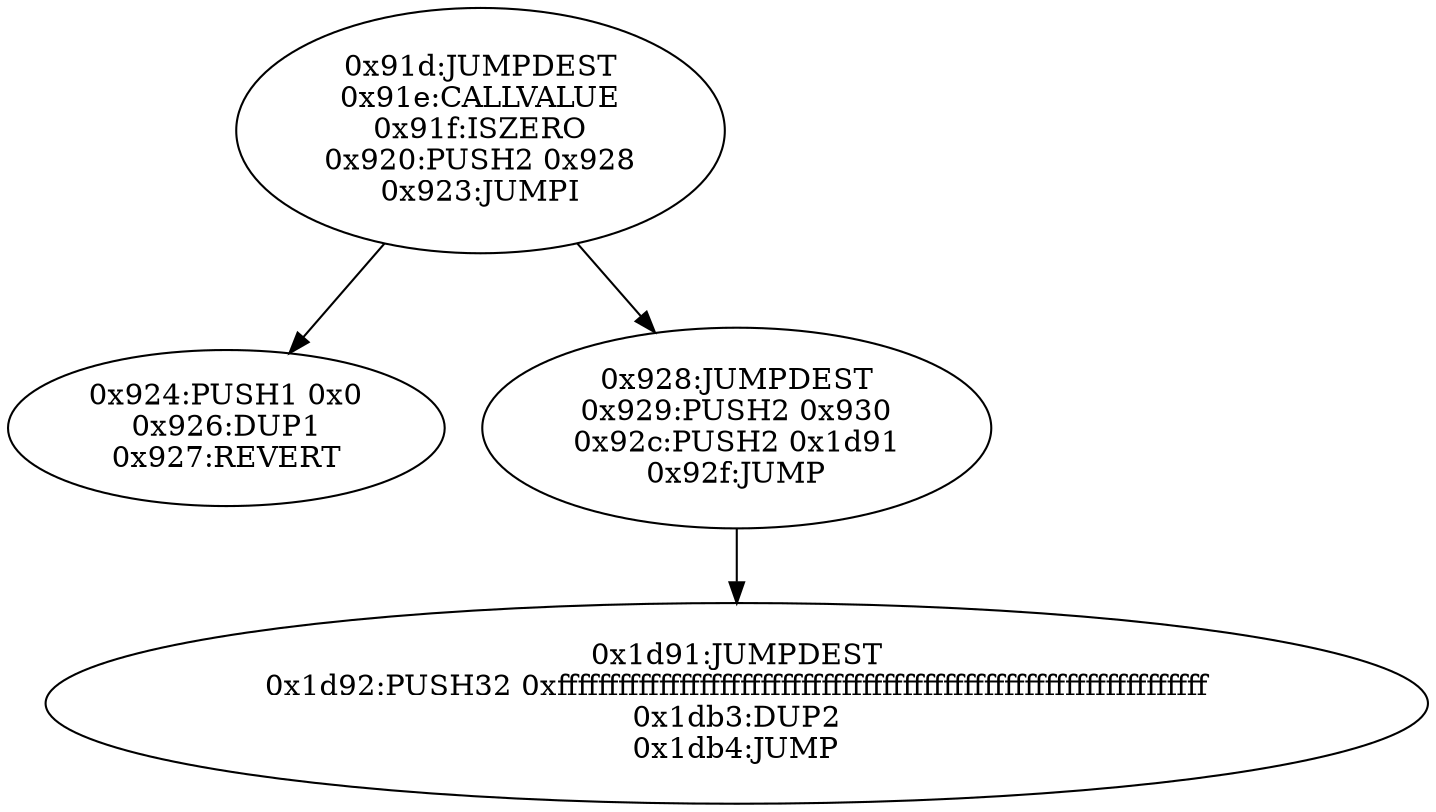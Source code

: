 digraph{
2333[label="0x91d:JUMPDEST
0x91e:CALLVALUE
0x91f:ISZERO
0x920:PUSH2 0x928
0x923:JUMPI"]
2333 -> 2340
2333 -> 2344
2340[label="0x924:PUSH1 0x0
0x926:DUP1
0x927:REVERT"]
2344[label="0x928:JUMPDEST
0x929:PUSH2 0x930
0x92c:PUSH2 0x1d91
0x92f:JUMP"]
2344 -> 7569
7569[label="0x1d91:JUMPDEST
0x1d92:PUSH32 0xffffffffffffffffffffffffffffffffffffffffffffffffffffffffffffffff
0x1db3:DUP2
0x1db4:JUMP"]

}